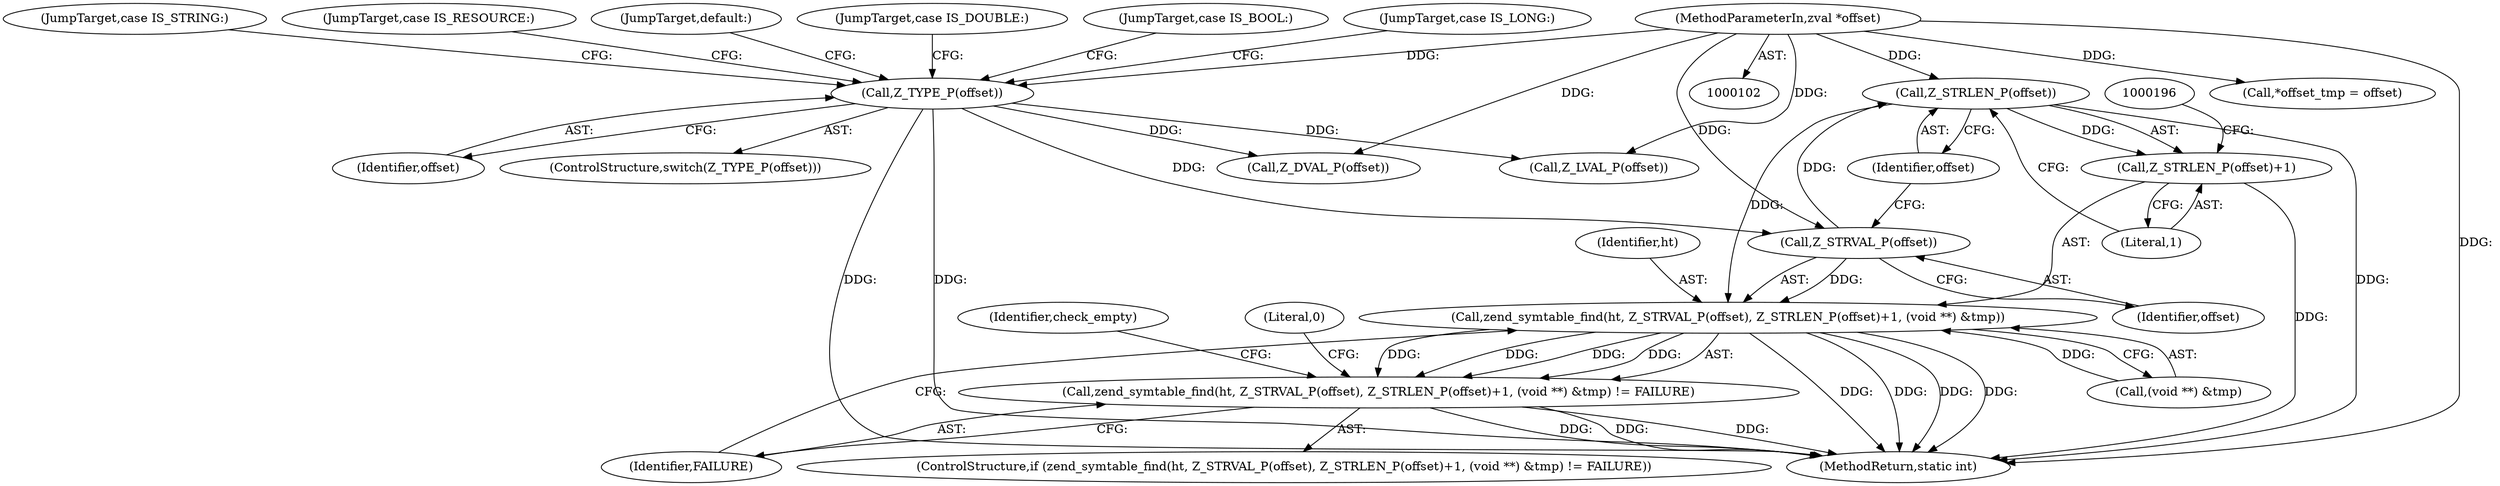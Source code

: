 digraph "0_php-src_ecb7f58a069be0dec4a6131b6351a761f808f22e?w=1_1@pointer" {
"1000192" [label="(Call,Z_STRLEN_P(offset))"];
"1000189" [label="(Call,Z_STRVAL_P(offset))"];
"1000181" [label="(Call,Z_TYPE_P(offset))"];
"1000105" [label="(MethodParameterIn,zval *offset)"];
"1000187" [label="(Call,zend_symtable_find(ht, Z_STRVAL_P(offset), Z_STRLEN_P(offset)+1, (void **) &tmp))"];
"1000186" [label="(Call,zend_symtable_find(ht, Z_STRVAL_P(offset), Z_STRLEN_P(offset)+1, (void **) &tmp) != FAILURE)"];
"1000191" [label="(Call,Z_STRLEN_P(offset)+1)"];
"1000190" [label="(Identifier,offset)"];
"1000194" [label="(Literal,1)"];
"1000192" [label="(Call,Z_STRLEN_P(offset))"];
"1000289" [label="(MethodReturn,static int)"];
"1000186" [label="(Call,zend_symtable_find(ht, Z_STRVAL_P(offset), Z_STRLEN_P(offset)+1, (void **) &tmp) != FAILURE)"];
"1000184" [label="(JumpTarget,case IS_STRING:)"];
"1000123" [label="(Call,*offset_tmp = offset)"];
"1000195" [label="(Call,(void **) &tmp)"];
"1000203" [label="(Identifier,check_empty)"];
"1000182" [label="(Identifier,offset)"];
"1000191" [label="(Call,Z_STRLEN_P(offset)+1)"];
"1000105" [label="(MethodParameterIn,zval *offset)"];
"1000187" [label="(Call,zend_symtable_find(ht, Z_STRVAL_P(offset), Z_STRLEN_P(offset)+1, (void **) &tmp))"];
"1000211" [label="(Literal,0)"];
"1000234" [label="(Call,Z_LVAL_P(offset))"];
"1000214" [label="(JumpTarget,case IS_RESOURCE:)"];
"1000259" [label="(JumpTarget,default:)"];
"1000189" [label="(Call,Z_STRVAL_P(offset))"];
"1000213" [label="(JumpTarget,case IS_DOUBLE:)"];
"1000215" [label="(JumpTarget,case IS_BOOL:)"];
"1000228" [label="(Call,Z_DVAL_P(offset))"];
"1000180" [label="(ControlStructure,switch(Z_TYPE_P(offset)))"];
"1000188" [label="(Identifier,ht)"];
"1000216" [label="(JumpTarget,case IS_LONG:)"];
"1000193" [label="(Identifier,offset)"];
"1000181" [label="(Call,Z_TYPE_P(offset))"];
"1000185" [label="(ControlStructure,if (zend_symtable_find(ht, Z_STRVAL_P(offset), Z_STRLEN_P(offset)+1, (void **) &tmp) != FAILURE))"];
"1000199" [label="(Identifier,FAILURE)"];
"1000192" -> "1000191"  [label="AST: "];
"1000192" -> "1000193"  [label="CFG: "];
"1000193" -> "1000192"  [label="AST: "];
"1000194" -> "1000192"  [label="CFG: "];
"1000192" -> "1000289"  [label="DDG: "];
"1000192" -> "1000187"  [label="DDG: "];
"1000192" -> "1000191"  [label="DDG: "];
"1000189" -> "1000192"  [label="DDG: "];
"1000105" -> "1000192"  [label="DDG: "];
"1000189" -> "1000187"  [label="AST: "];
"1000189" -> "1000190"  [label="CFG: "];
"1000190" -> "1000189"  [label="AST: "];
"1000193" -> "1000189"  [label="CFG: "];
"1000189" -> "1000187"  [label="DDG: "];
"1000181" -> "1000189"  [label="DDG: "];
"1000105" -> "1000189"  [label="DDG: "];
"1000181" -> "1000180"  [label="AST: "];
"1000181" -> "1000182"  [label="CFG: "];
"1000182" -> "1000181"  [label="AST: "];
"1000184" -> "1000181"  [label="CFG: "];
"1000213" -> "1000181"  [label="CFG: "];
"1000214" -> "1000181"  [label="CFG: "];
"1000215" -> "1000181"  [label="CFG: "];
"1000216" -> "1000181"  [label="CFG: "];
"1000259" -> "1000181"  [label="CFG: "];
"1000181" -> "1000289"  [label="DDG: "];
"1000181" -> "1000289"  [label="DDG: "];
"1000105" -> "1000181"  [label="DDG: "];
"1000181" -> "1000228"  [label="DDG: "];
"1000181" -> "1000234"  [label="DDG: "];
"1000105" -> "1000102"  [label="AST: "];
"1000105" -> "1000289"  [label="DDG: "];
"1000105" -> "1000123"  [label="DDG: "];
"1000105" -> "1000228"  [label="DDG: "];
"1000105" -> "1000234"  [label="DDG: "];
"1000187" -> "1000186"  [label="AST: "];
"1000187" -> "1000195"  [label="CFG: "];
"1000188" -> "1000187"  [label="AST: "];
"1000191" -> "1000187"  [label="AST: "];
"1000195" -> "1000187"  [label="AST: "];
"1000199" -> "1000187"  [label="CFG: "];
"1000187" -> "1000289"  [label="DDG: "];
"1000187" -> "1000289"  [label="DDG: "];
"1000187" -> "1000289"  [label="DDG: "];
"1000187" -> "1000289"  [label="DDG: "];
"1000187" -> "1000186"  [label="DDG: "];
"1000187" -> "1000186"  [label="DDG: "];
"1000187" -> "1000186"  [label="DDG: "];
"1000187" -> "1000186"  [label="DDG: "];
"1000195" -> "1000187"  [label="DDG: "];
"1000186" -> "1000185"  [label="AST: "];
"1000186" -> "1000199"  [label="CFG: "];
"1000199" -> "1000186"  [label="AST: "];
"1000203" -> "1000186"  [label="CFG: "];
"1000211" -> "1000186"  [label="CFG: "];
"1000186" -> "1000289"  [label="DDG: "];
"1000186" -> "1000289"  [label="DDG: "];
"1000186" -> "1000289"  [label="DDG: "];
"1000191" -> "1000194"  [label="CFG: "];
"1000194" -> "1000191"  [label="AST: "];
"1000196" -> "1000191"  [label="CFG: "];
"1000191" -> "1000289"  [label="DDG: "];
}
